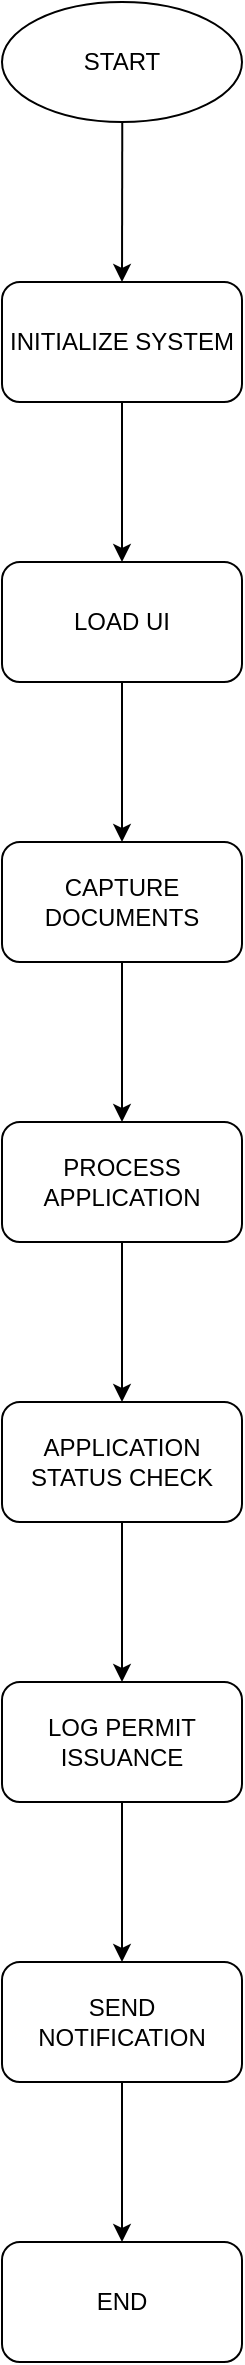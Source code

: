 <mxfile>
    <diagram id="veIhpjHdWjlE78aYEkLp" name="Page-1">
        <mxGraphModel dx="188" dy="505" grid="1" gridSize="10" guides="1" tooltips="1" connect="1" arrows="1" fold="1" page="1" pageScale="1" pageWidth="850" pageHeight="1100" math="0" shadow="0">
            <root>
                <mxCell id="0"/>
                <mxCell id="1" parent="0"/>
                <mxCell id="4" value="" style="edgeStyle=none;html=1;" edge="1" parent="1" source="2" target="3">
                    <mxGeometry relative="1" as="geometry"/>
                </mxCell>
                <mxCell id="2" value="START" style="ellipse;whiteSpace=wrap;html=1;" vertex="1" parent="1">
                    <mxGeometry x="290" y="40" width="120" height="60" as="geometry"/>
                </mxCell>
                <mxCell id="6" value="" style="edgeStyle=none;html=1;" edge="1" parent="1" source="3" target="5">
                    <mxGeometry relative="1" as="geometry"/>
                </mxCell>
                <mxCell id="3" value="INITIALIZE SYSTEM" style="rounded=1;whiteSpace=wrap;html=1;" vertex="1" parent="1">
                    <mxGeometry x="290" y="180" width="120" height="60" as="geometry"/>
                </mxCell>
                <mxCell id="8" value="" style="edgeStyle=none;html=1;" edge="1" parent="1" source="5" target="7">
                    <mxGeometry relative="1" as="geometry"/>
                </mxCell>
                <mxCell id="5" value="LOAD UI" style="whiteSpace=wrap;html=1;rounded=1;" vertex="1" parent="1">
                    <mxGeometry x="290" y="320" width="120" height="60" as="geometry"/>
                </mxCell>
                <mxCell id="10" value="" style="edgeStyle=none;html=1;" edge="1" parent="1" source="7" target="9">
                    <mxGeometry relative="1" as="geometry"/>
                </mxCell>
                <mxCell id="7" value="CAPTURE DOCUMENTS" style="whiteSpace=wrap;html=1;rounded=1;" vertex="1" parent="1">
                    <mxGeometry x="290" y="460" width="120" height="60" as="geometry"/>
                </mxCell>
                <mxCell id="12" value="" style="edgeStyle=none;html=1;" edge="1" parent="1" source="9" target="11">
                    <mxGeometry relative="1" as="geometry"/>
                </mxCell>
                <mxCell id="9" value="PROCESS APPLICATION" style="whiteSpace=wrap;html=1;rounded=1;" vertex="1" parent="1">
                    <mxGeometry x="290" y="600" width="120" height="60" as="geometry"/>
                </mxCell>
                <mxCell id="14" value="" style="edgeStyle=none;html=1;" edge="1" parent="1" source="11" target="13">
                    <mxGeometry relative="1" as="geometry"/>
                </mxCell>
                <mxCell id="11" value="APPLICATION STATUS CHECK" style="whiteSpace=wrap;html=1;rounded=1;" vertex="1" parent="1">
                    <mxGeometry x="290" y="740" width="120" height="60" as="geometry"/>
                </mxCell>
                <mxCell id="16" value="" style="edgeStyle=none;html=1;" edge="1" parent="1" source="13" target="15">
                    <mxGeometry relative="1" as="geometry"/>
                </mxCell>
                <mxCell id="13" value="LOG PERMIT ISSUANCE" style="whiteSpace=wrap;html=1;rounded=1;" vertex="1" parent="1">
                    <mxGeometry x="290" y="880" width="120" height="60" as="geometry"/>
                </mxCell>
                <mxCell id="18" value="" style="edgeStyle=none;html=1;" edge="1" parent="1" source="15" target="17">
                    <mxGeometry relative="1" as="geometry"/>
                </mxCell>
                <mxCell id="15" value="SEND NOTIFICATION" style="whiteSpace=wrap;html=1;rounded=1;" vertex="1" parent="1">
                    <mxGeometry x="290" y="1020" width="120" height="60" as="geometry"/>
                </mxCell>
                <mxCell id="17" value="END" style="whiteSpace=wrap;html=1;rounded=1;" vertex="1" parent="1">
                    <mxGeometry x="290" y="1160" width="120" height="60" as="geometry"/>
                </mxCell>
            </root>
        </mxGraphModel>
    </diagram>
</mxfile>